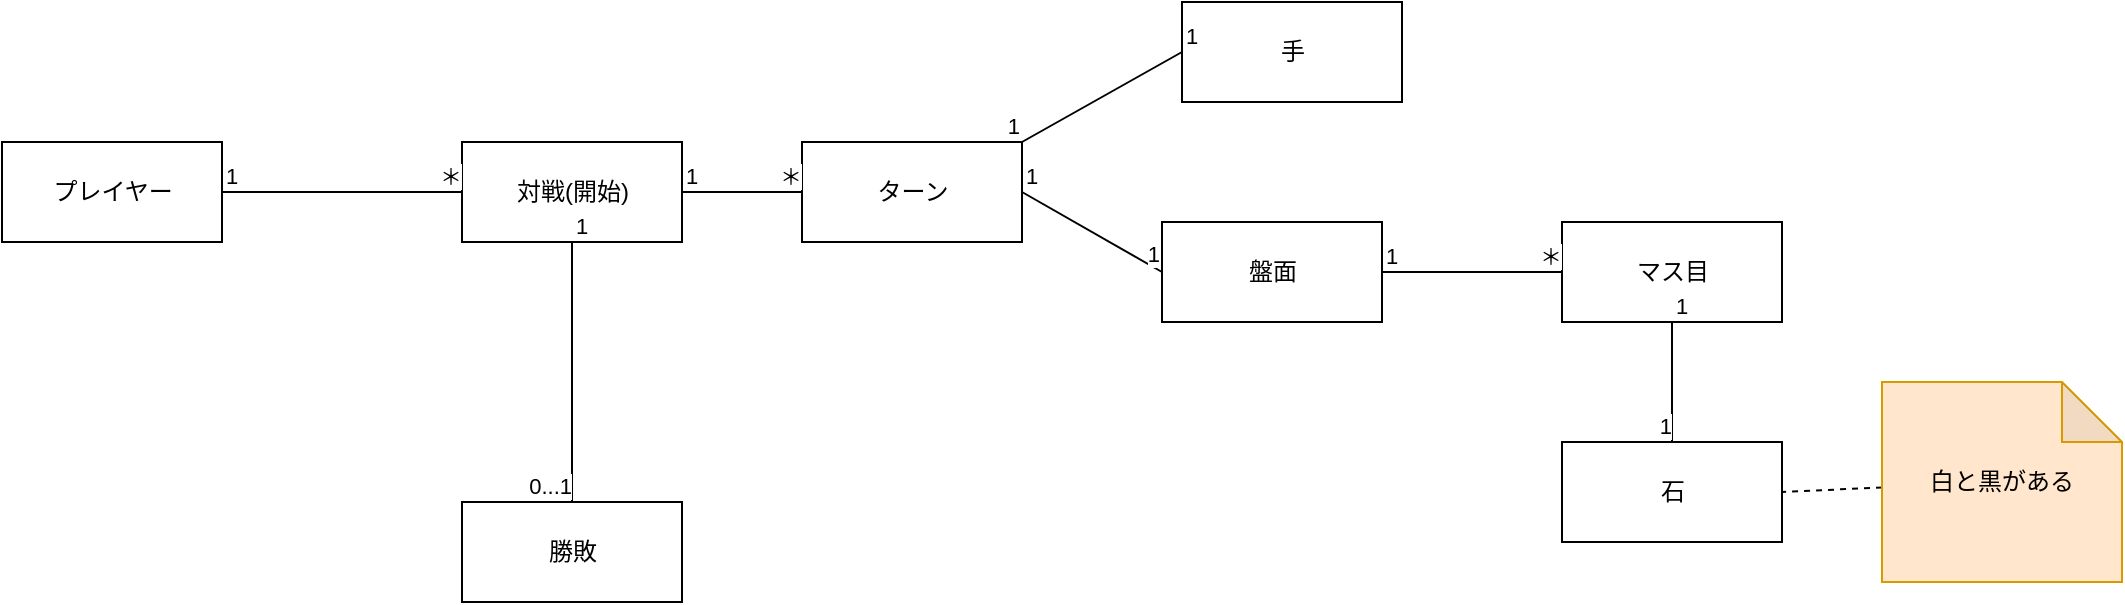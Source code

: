<mxfile>
    <diagram id="0_ZIKvls3OSM1h-BPFke" name="ページ1">
        <mxGraphModel dx="859" dy="863" grid="1" gridSize="10" guides="1" tooltips="1" connect="1" arrows="1" fold="1" page="1" pageScale="1" pageWidth="827" pageHeight="1169" math="0" shadow="0">
            <root>
                <mxCell id="0"/>
                <mxCell id="1" parent="0"/>
                <mxCell id="2" value="対戦(開始)" style="html=1;" vertex="1" parent="1">
                    <mxGeometry x="250" y="240" width="110" height="50" as="geometry"/>
                </mxCell>
                <mxCell id="3" value="盤面" style="html=1;" vertex="1" parent="1">
                    <mxGeometry x="600" y="280" width="110" height="50" as="geometry"/>
                </mxCell>
                <mxCell id="4" value="プレイヤー" style="html=1;" vertex="1" parent="1">
                    <mxGeometry x="20" y="240" width="110" height="50" as="geometry"/>
                </mxCell>
                <mxCell id="5" value="石" style="html=1;" vertex="1" parent="1">
                    <mxGeometry x="800" y="390" width="110" height="50" as="geometry"/>
                </mxCell>
                <mxCell id="6" value="勝敗" style="html=1;" vertex="1" parent="1">
                    <mxGeometry x="250" y="420" width="110" height="50" as="geometry"/>
                </mxCell>
                <mxCell id="8" style="edgeStyle=none;html=1;entryX=1;entryY=0.5;entryDx=0;entryDy=0;dashed=1;endArrow=none;endFill=0;" edge="1" parent="1" source="7" target="5">
                    <mxGeometry relative="1" as="geometry"/>
                </mxCell>
                <mxCell id="7" value="白と黒がある" style="shape=note;whiteSpace=wrap;html=1;backgroundOutline=1;darkOpacity=0.05;fillColor=#ffe6cc;strokeColor=#d79b00;" vertex="1" parent="1">
                    <mxGeometry x="960" y="360" width="120" height="100" as="geometry"/>
                </mxCell>
                <mxCell id="21" value="" style="endArrow=none;html=1;edgeStyle=orthogonalEdgeStyle;exitX=1;exitY=0.5;exitDx=0;exitDy=0;entryX=0;entryY=0.5;entryDx=0;entryDy=0;" edge="1" parent="1" source="4" target="2">
                    <mxGeometry relative="1" as="geometry">
                        <mxPoint x="140" y="330" as="sourcePoint"/>
                        <mxPoint x="210" y="265" as="targetPoint"/>
                    </mxGeometry>
                </mxCell>
                <mxCell id="22" value="1" style="edgeLabel;resizable=0;html=1;align=left;verticalAlign=bottom;" connectable="0" vertex="1" parent="21">
                    <mxGeometry x="-1" relative="1" as="geometry"/>
                </mxCell>
                <mxCell id="23" value="＊" style="edgeLabel;resizable=0;html=1;align=right;verticalAlign=bottom;" connectable="0" vertex="1" parent="21">
                    <mxGeometry x="1" relative="1" as="geometry"/>
                </mxCell>
                <mxCell id="24" value="" style="endArrow=none;html=1;edgeStyle=orthogonalEdgeStyle;exitX=0.5;exitY=1;exitDx=0;exitDy=0;entryX=0.5;entryY=0;entryDx=0;entryDy=0;" edge="1" parent="1" source="2" target="6">
                    <mxGeometry relative="1" as="geometry">
                        <mxPoint x="80" y="400" as="sourcePoint"/>
                        <mxPoint x="200" y="400" as="targetPoint"/>
                    </mxGeometry>
                </mxCell>
                <mxCell id="25" value="1" style="edgeLabel;resizable=0;html=1;align=left;verticalAlign=bottom;" connectable="0" vertex="1" parent="24">
                    <mxGeometry x="-1" relative="1" as="geometry"/>
                </mxCell>
                <mxCell id="26" value="0...1" style="edgeLabel;resizable=0;html=1;align=right;verticalAlign=bottom;" connectable="0" vertex="1" parent="24">
                    <mxGeometry x="1" relative="1" as="geometry"/>
                </mxCell>
                <mxCell id="27" value="ターン" style="html=1;" vertex="1" parent="1">
                    <mxGeometry x="420" y="240" width="110" height="50" as="geometry"/>
                </mxCell>
                <mxCell id="29" value="" style="endArrow=none;html=1;edgeStyle=orthogonalEdgeStyle;exitX=1;exitY=0.5;exitDx=0;exitDy=0;entryX=0;entryY=0.5;entryDx=0;entryDy=0;" edge="1" parent="1" source="2" target="27">
                    <mxGeometry relative="1" as="geometry">
                        <mxPoint x="370" y="210" as="sourcePoint"/>
                        <mxPoint x="490" y="210" as="targetPoint"/>
                    </mxGeometry>
                </mxCell>
                <mxCell id="30" value="1" style="edgeLabel;resizable=0;html=1;align=left;verticalAlign=bottom;" connectable="0" vertex="1" parent="29">
                    <mxGeometry x="-1" relative="1" as="geometry"/>
                </mxCell>
                <mxCell id="31" value="＊" style="edgeLabel;resizable=0;html=1;align=right;verticalAlign=bottom;" connectable="0" vertex="1" parent="29">
                    <mxGeometry x="1" relative="1" as="geometry"/>
                </mxCell>
                <mxCell id="32" value="" style="endArrow=none;html=1;exitX=1;exitY=0.5;exitDx=0;exitDy=0;entryX=0;entryY=0.5;entryDx=0;entryDy=0;" edge="1" parent="1" source="27" target="3">
                    <mxGeometry relative="1" as="geometry">
                        <mxPoint x="580" y="230" as="sourcePoint"/>
                        <mxPoint x="700" y="230" as="targetPoint"/>
                    </mxGeometry>
                </mxCell>
                <mxCell id="33" value="1" style="edgeLabel;resizable=0;html=1;align=left;verticalAlign=bottom;" connectable="0" vertex="1" parent="32">
                    <mxGeometry x="-1" relative="1" as="geometry"/>
                </mxCell>
                <mxCell id="34" value="1" style="edgeLabel;resizable=0;html=1;align=right;verticalAlign=bottom;" connectable="0" vertex="1" parent="32">
                    <mxGeometry x="1" relative="1" as="geometry"/>
                </mxCell>
                <mxCell id="35" value="マス目" style="html=1;" vertex="1" parent="1">
                    <mxGeometry x="800" y="280" width="110" height="50" as="geometry"/>
                </mxCell>
                <mxCell id="37" value="" style="endArrow=none;html=1;exitX=1;exitY=0.5;exitDx=0;exitDy=0;entryX=0;entryY=0.5;entryDx=0;entryDy=0;" edge="1" parent="1" source="3" target="35">
                    <mxGeometry relative="1" as="geometry">
                        <mxPoint x="730" y="250" as="sourcePoint"/>
                        <mxPoint x="800" y="290" as="targetPoint"/>
                    </mxGeometry>
                </mxCell>
                <mxCell id="38" value="1" style="edgeLabel;resizable=0;html=1;align=left;verticalAlign=bottom;" connectable="0" vertex="1" parent="37">
                    <mxGeometry x="-1" relative="1" as="geometry"/>
                </mxCell>
                <mxCell id="39" value="＊" style="edgeLabel;resizable=0;html=1;align=right;verticalAlign=bottom;" connectable="0" vertex="1" parent="37">
                    <mxGeometry x="1" relative="1" as="geometry"/>
                </mxCell>
                <mxCell id="40" value="" style="endArrow=none;html=1;exitX=0.5;exitY=1;exitDx=0;exitDy=0;entryX=0.5;entryY=0;entryDx=0;entryDy=0;" edge="1" parent="1" source="35" target="5">
                    <mxGeometry relative="1" as="geometry">
                        <mxPoint x="820" y="350" as="sourcePoint"/>
                        <mxPoint x="890" y="390" as="targetPoint"/>
                    </mxGeometry>
                </mxCell>
                <mxCell id="41" value="1" style="edgeLabel;resizable=0;html=1;align=left;verticalAlign=bottom;" connectable="0" vertex="1" parent="40">
                    <mxGeometry x="-1" relative="1" as="geometry"/>
                </mxCell>
                <mxCell id="42" value="1" style="edgeLabel;resizable=0;html=1;align=right;verticalAlign=bottom;" connectable="0" vertex="1" parent="40">
                    <mxGeometry x="1" relative="1" as="geometry"/>
                </mxCell>
                <mxCell id="46" value="手" style="html=1;" vertex="1" parent="1">
                    <mxGeometry x="610" y="170" width="110" height="50" as="geometry"/>
                </mxCell>
                <mxCell id="47" value="" style="endArrow=none;html=1;exitX=0;exitY=0.5;exitDx=0;exitDy=0;entryX=1;entryY=0;entryDx=0;entryDy=0;" edge="1" parent="1" source="46" target="27">
                    <mxGeometry relative="1" as="geometry">
                        <mxPoint x="510" y="190" as="sourcePoint"/>
                        <mxPoint x="580" y="230" as="targetPoint"/>
                    </mxGeometry>
                </mxCell>
                <mxCell id="48" value="1" style="edgeLabel;resizable=0;html=1;align=left;verticalAlign=bottom;" connectable="0" vertex="1" parent="47">
                    <mxGeometry x="-1" relative="1" as="geometry"/>
                </mxCell>
                <mxCell id="49" value="1" style="edgeLabel;resizable=0;html=1;align=right;verticalAlign=bottom;" connectable="0" vertex="1" parent="47">
                    <mxGeometry x="1" relative="1" as="geometry"/>
                </mxCell>
            </root>
        </mxGraphModel>
    </diagram>
</mxfile>
